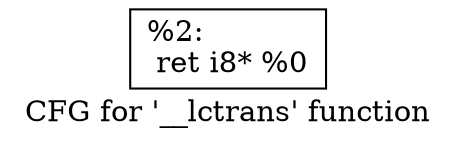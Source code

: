 digraph "CFG for '__lctrans' function" {
	label="CFG for '__lctrans' function";

	Node0x1ffbfe0 [shape=record,label="{%2:\l  ret i8* %0\l}"];
}
